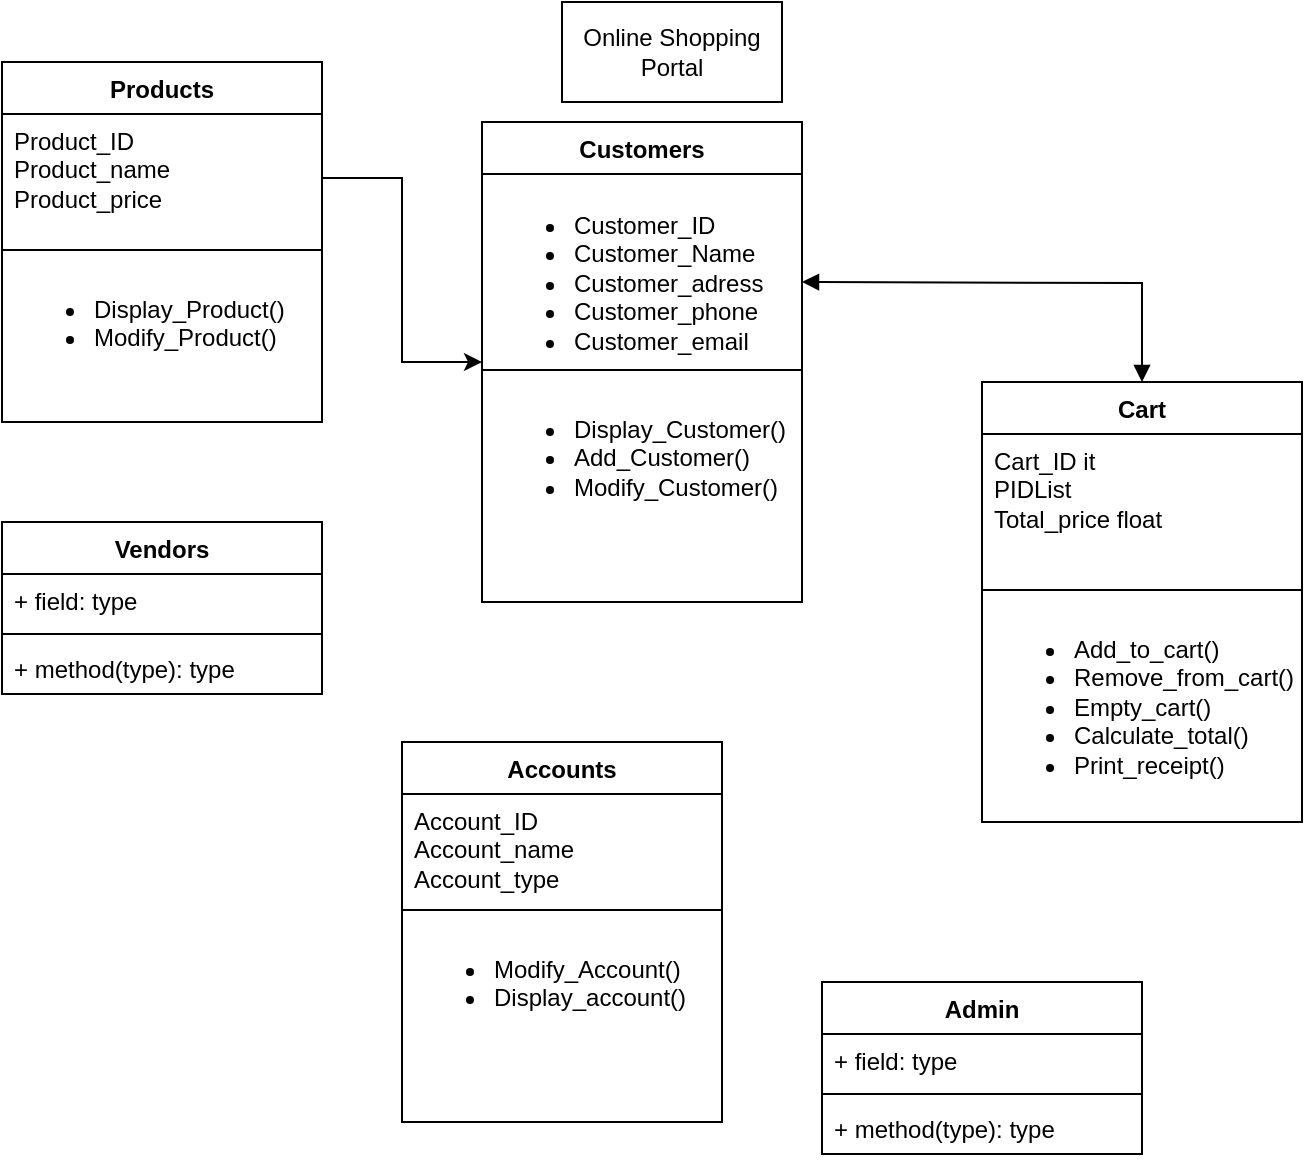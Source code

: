 <mxfile version="28.2.5">
  <diagram name="Page-1" id="0u6HGDg7FDu4NoGJM2ji">
    <mxGraphModel dx="1426" dy="777" grid="1" gridSize="10" guides="1" tooltips="1" connect="1" arrows="1" fold="1" page="1" pageScale="1" pageWidth="850" pageHeight="1100" math="0" shadow="0">
      <root>
        <mxCell id="0" />
        <mxCell id="1" parent="0" />
        <mxCell id="10VGfmtUB-D50xUwxs1r-21" value="Accounts" style="swimlane;fontStyle=1;align=center;verticalAlign=top;childLayout=stackLayout;horizontal=1;startSize=26;horizontalStack=0;resizeParent=1;resizeParentMax=0;resizeLast=0;collapsible=1;marginBottom=0;whiteSpace=wrap;html=1;" vertex="1" parent="1">
          <mxGeometry x="280" y="390" width="160" height="190" as="geometry" />
        </mxCell>
        <mxCell id="10VGfmtUB-D50xUwxs1r-22" value="Account_ID&lt;div&gt;Account_name&lt;/div&gt;&lt;div&gt;Account_type&lt;/div&gt;" style="text;strokeColor=none;fillColor=none;align=left;verticalAlign=top;spacingLeft=4;spacingRight=4;overflow=hidden;rotatable=0;points=[[0,0.5],[1,0.5]];portConstraint=eastwest;whiteSpace=wrap;html=1;" vertex="1" parent="10VGfmtUB-D50xUwxs1r-21">
          <mxGeometry y="26" width="160" height="54" as="geometry" />
        </mxCell>
        <mxCell id="10VGfmtUB-D50xUwxs1r-23" value="" style="line;strokeWidth=1;fillColor=none;align=left;verticalAlign=middle;spacingTop=-1;spacingLeft=3;spacingRight=3;rotatable=0;labelPosition=right;points=[];portConstraint=eastwest;strokeColor=inherit;" vertex="1" parent="10VGfmtUB-D50xUwxs1r-21">
          <mxGeometry y="80" width="160" height="8" as="geometry" />
        </mxCell>
        <mxCell id="10VGfmtUB-D50xUwxs1r-24" value="&lt;ul&gt;&lt;li&gt;Modify_Account()&lt;/li&gt;&lt;li&gt;Display_account()&lt;/li&gt;&lt;/ul&gt;" style="text;strokeColor=none;fillColor=none;align=left;verticalAlign=top;spacingLeft=4;spacingRight=4;overflow=hidden;rotatable=0;points=[[0,0.5],[1,0.5]];portConstraint=eastwest;whiteSpace=wrap;html=1;" vertex="1" parent="10VGfmtUB-D50xUwxs1r-21">
          <mxGeometry y="88" width="160" height="102" as="geometry" />
        </mxCell>
        <mxCell id="10VGfmtUB-D50xUwxs1r-25" value="Admin" style="swimlane;fontStyle=1;align=center;verticalAlign=top;childLayout=stackLayout;horizontal=1;startSize=26;horizontalStack=0;resizeParent=1;resizeParentMax=0;resizeLast=0;collapsible=1;marginBottom=0;whiteSpace=wrap;html=1;" vertex="1" parent="1">
          <mxGeometry x="490" y="510" width="160" height="86" as="geometry" />
        </mxCell>
        <mxCell id="10VGfmtUB-D50xUwxs1r-26" value="+ field: type" style="text;strokeColor=none;fillColor=none;align=left;verticalAlign=top;spacingLeft=4;spacingRight=4;overflow=hidden;rotatable=0;points=[[0,0.5],[1,0.5]];portConstraint=eastwest;whiteSpace=wrap;html=1;" vertex="1" parent="10VGfmtUB-D50xUwxs1r-25">
          <mxGeometry y="26" width="160" height="26" as="geometry" />
        </mxCell>
        <mxCell id="10VGfmtUB-D50xUwxs1r-27" value="" style="line;strokeWidth=1;fillColor=none;align=left;verticalAlign=middle;spacingTop=-1;spacingLeft=3;spacingRight=3;rotatable=0;labelPosition=right;points=[];portConstraint=eastwest;strokeColor=inherit;" vertex="1" parent="10VGfmtUB-D50xUwxs1r-25">
          <mxGeometry y="52" width="160" height="8" as="geometry" />
        </mxCell>
        <mxCell id="10VGfmtUB-D50xUwxs1r-28" value="+ method(type): type" style="text;strokeColor=none;fillColor=none;align=left;verticalAlign=top;spacingLeft=4;spacingRight=4;overflow=hidden;rotatable=0;points=[[0,0.5],[1,0.5]];portConstraint=eastwest;whiteSpace=wrap;html=1;" vertex="1" parent="10VGfmtUB-D50xUwxs1r-25">
          <mxGeometry y="60" width="160" height="26" as="geometry" />
        </mxCell>
        <mxCell id="10VGfmtUB-D50xUwxs1r-34" value="Vendors" style="swimlane;fontStyle=1;align=center;verticalAlign=top;childLayout=stackLayout;horizontal=1;startSize=26;horizontalStack=0;resizeParent=1;resizeParentMax=0;resizeLast=0;collapsible=1;marginBottom=0;whiteSpace=wrap;html=1;" vertex="1" parent="1">
          <mxGeometry x="80" y="280" width="160" height="86" as="geometry" />
        </mxCell>
        <mxCell id="10VGfmtUB-D50xUwxs1r-35" value="+ field: type" style="text;strokeColor=none;fillColor=none;align=left;verticalAlign=top;spacingLeft=4;spacingRight=4;overflow=hidden;rotatable=0;points=[[0,0.5],[1,0.5]];portConstraint=eastwest;whiteSpace=wrap;html=1;" vertex="1" parent="10VGfmtUB-D50xUwxs1r-34">
          <mxGeometry y="26" width="160" height="26" as="geometry" />
        </mxCell>
        <mxCell id="10VGfmtUB-D50xUwxs1r-36" value="" style="line;strokeWidth=1;fillColor=none;align=left;verticalAlign=middle;spacingTop=-1;spacingLeft=3;spacingRight=3;rotatable=0;labelPosition=right;points=[];portConstraint=eastwest;strokeColor=inherit;" vertex="1" parent="10VGfmtUB-D50xUwxs1r-34">
          <mxGeometry y="52" width="160" height="8" as="geometry" />
        </mxCell>
        <mxCell id="10VGfmtUB-D50xUwxs1r-37" value="+ method(type): type" style="text;strokeColor=none;fillColor=none;align=left;verticalAlign=top;spacingLeft=4;spacingRight=4;overflow=hidden;rotatable=0;points=[[0,0.5],[1,0.5]];portConstraint=eastwest;whiteSpace=wrap;html=1;" vertex="1" parent="10VGfmtUB-D50xUwxs1r-34">
          <mxGeometry y="60" width="160" height="26" as="geometry" />
        </mxCell>
        <mxCell id="10VGfmtUB-D50xUwxs1r-38" value="Cart" style="swimlane;fontStyle=1;align=center;verticalAlign=top;childLayout=stackLayout;horizontal=1;startSize=26;horizontalStack=0;resizeParent=1;resizeParentMax=0;resizeLast=0;collapsible=1;marginBottom=0;whiteSpace=wrap;html=1;" vertex="1" parent="1">
          <mxGeometry x="570" y="210" width="160" height="220" as="geometry" />
        </mxCell>
        <mxCell id="10VGfmtUB-D50xUwxs1r-39" value="Cart_ID it&lt;div&gt;&lt;span style=&quot;background-color: transparent; color: light-dark(rgb(0, 0, 0), rgb(255, 255, 255));&quot;&gt;PIDList&lt;/span&gt;&lt;div&gt;Total_price float&lt;/div&gt;&lt;/div&gt;" style="text;strokeColor=none;fillColor=none;align=left;verticalAlign=top;spacingLeft=4;spacingRight=4;overflow=hidden;rotatable=0;points=[[0,0.5],[1,0.5]];portConstraint=eastwest;whiteSpace=wrap;html=1;" vertex="1" parent="10VGfmtUB-D50xUwxs1r-38">
          <mxGeometry y="26" width="160" height="74" as="geometry" />
        </mxCell>
        <mxCell id="10VGfmtUB-D50xUwxs1r-40" value="" style="line;strokeWidth=1;fillColor=none;align=left;verticalAlign=middle;spacingTop=-1;spacingLeft=3;spacingRight=3;rotatable=0;labelPosition=right;points=[];portConstraint=eastwest;strokeColor=inherit;" vertex="1" parent="10VGfmtUB-D50xUwxs1r-38">
          <mxGeometry y="100" width="160" height="8" as="geometry" />
        </mxCell>
        <mxCell id="10VGfmtUB-D50xUwxs1r-41" value="&lt;ul&gt;&lt;li&gt;Add_to_cart()&lt;/li&gt;&lt;li&gt;Remove_from_cart()&lt;/li&gt;&lt;li&gt;Empty_cart()&lt;/li&gt;&lt;li&gt;Calculate_total()&lt;/li&gt;&lt;li&gt;Print_receipt()&lt;/li&gt;&lt;/ul&gt;" style="text;strokeColor=none;fillColor=none;align=left;verticalAlign=top;spacingLeft=4;spacingRight=4;overflow=hidden;rotatable=0;points=[[0,0.5],[1,0.5]];portConstraint=eastwest;whiteSpace=wrap;html=1;" vertex="1" parent="10VGfmtUB-D50xUwxs1r-38">
          <mxGeometry y="108" width="160" height="112" as="geometry" />
        </mxCell>
        <mxCell id="10VGfmtUB-D50xUwxs1r-42" value="Customers" style="swimlane;fontStyle=1;align=center;verticalAlign=top;childLayout=stackLayout;horizontal=1;startSize=26;horizontalStack=0;resizeParent=1;resizeParentMax=0;resizeLast=0;collapsible=1;marginBottom=0;whiteSpace=wrap;html=1;" vertex="1" parent="1">
          <mxGeometry x="320" y="80" width="160" height="240" as="geometry" />
        </mxCell>
        <mxCell id="10VGfmtUB-D50xUwxs1r-43" value="&lt;ul&gt;&lt;li&gt;Customer_ID&lt;/li&gt;&lt;li&gt;Customer_Name&lt;/li&gt;&lt;li&gt;Customer_adress&lt;/li&gt;&lt;li&gt;Customer_phone&lt;/li&gt;&lt;li&gt;Customer_email&lt;/li&gt;&lt;/ul&gt;" style="text;strokeColor=none;fillColor=none;align=left;verticalAlign=top;spacingLeft=4;spacingRight=4;overflow=hidden;rotatable=0;points=[[0,0.5],[1,0.5]];portConstraint=eastwest;whiteSpace=wrap;html=1;" vertex="1" parent="10VGfmtUB-D50xUwxs1r-42">
          <mxGeometry y="26" width="160" height="94" as="geometry" />
        </mxCell>
        <mxCell id="10VGfmtUB-D50xUwxs1r-44" value="" style="line;strokeWidth=1;fillColor=none;align=left;verticalAlign=middle;spacingTop=-1;spacingLeft=3;spacingRight=3;rotatable=0;labelPosition=right;points=[];portConstraint=eastwest;strokeColor=inherit;" vertex="1" parent="10VGfmtUB-D50xUwxs1r-42">
          <mxGeometry y="120" width="160" height="8" as="geometry" />
        </mxCell>
        <mxCell id="10VGfmtUB-D50xUwxs1r-45" value="&lt;ul&gt;&lt;li&gt;Display_Customer()&lt;/li&gt;&lt;li&gt;Add_Customer()&lt;/li&gt;&lt;li&gt;Modify_Customer()&lt;/li&gt;&lt;/ul&gt;" style="text;strokeColor=none;fillColor=none;align=left;verticalAlign=top;spacingLeft=4;spacingRight=4;overflow=hidden;rotatable=0;points=[[0,0.5],[1,0.5]];portConstraint=eastwest;whiteSpace=wrap;html=1;" vertex="1" parent="10VGfmtUB-D50xUwxs1r-42">
          <mxGeometry y="128" width="160" height="112" as="geometry" />
        </mxCell>
        <mxCell id="10VGfmtUB-D50xUwxs1r-47" value="Online Shopping Portal" style="html=1;whiteSpace=wrap;" vertex="1" parent="1">
          <mxGeometry x="360" y="20" width="110" height="50" as="geometry" />
        </mxCell>
        <mxCell id="10VGfmtUB-D50xUwxs1r-58" value="Products" style="swimlane;fontStyle=1;align=center;verticalAlign=top;childLayout=stackLayout;horizontal=1;startSize=26;horizontalStack=0;resizeParent=1;resizeParentMax=0;resizeLast=0;collapsible=1;marginBottom=0;whiteSpace=wrap;html=1;" vertex="1" parent="1">
          <mxGeometry x="80" y="50" width="160" height="180" as="geometry" />
        </mxCell>
        <mxCell id="10VGfmtUB-D50xUwxs1r-59" value="Product_ID&lt;div&gt;Product_name&lt;/div&gt;&lt;div&gt;Product_price&lt;/div&gt;" style="text;strokeColor=none;fillColor=none;align=left;verticalAlign=top;spacingLeft=4;spacingRight=4;overflow=hidden;rotatable=0;points=[[0,0.5],[1,0.5]];portConstraint=eastwest;whiteSpace=wrap;html=1;" vertex="1" parent="10VGfmtUB-D50xUwxs1r-58">
          <mxGeometry y="26" width="160" height="64" as="geometry" />
        </mxCell>
        <mxCell id="10VGfmtUB-D50xUwxs1r-60" value="" style="line;strokeWidth=1;fillColor=none;align=left;verticalAlign=middle;spacingTop=-1;spacingLeft=3;spacingRight=3;rotatable=0;labelPosition=right;points=[];portConstraint=eastwest;strokeColor=inherit;" vertex="1" parent="10VGfmtUB-D50xUwxs1r-58">
          <mxGeometry y="90" width="160" height="8" as="geometry" />
        </mxCell>
        <mxCell id="10VGfmtUB-D50xUwxs1r-61" value="&lt;ul&gt;&lt;li&gt;Display_Product()&lt;/li&gt;&lt;li&gt;Modify_Product()&lt;/li&gt;&lt;/ul&gt;" style="text;strokeColor=none;fillColor=none;align=left;verticalAlign=top;spacingLeft=4;spacingRight=4;overflow=hidden;rotatable=0;points=[[0,0.5],[1,0.5]];portConstraint=eastwest;whiteSpace=wrap;html=1;" vertex="1" parent="10VGfmtUB-D50xUwxs1r-58">
          <mxGeometry y="98" width="160" height="82" as="geometry" />
        </mxCell>
        <mxCell id="10VGfmtUB-D50xUwxs1r-62" style="edgeStyle=orthogonalEdgeStyle;rounded=0;orthogonalLoop=1;jettySize=auto;html=1;" edge="1" parent="1" source="10VGfmtUB-D50xUwxs1r-59" target="10VGfmtUB-D50xUwxs1r-42">
          <mxGeometry relative="1" as="geometry" />
        </mxCell>
        <mxCell id="10VGfmtUB-D50xUwxs1r-65" value="" style="endArrow=block;startArrow=block;endFill=1;startFill=1;html=1;rounded=0;entryX=0.5;entryY=0;entryDx=0;entryDy=0;edgeStyle=orthogonalEdgeStyle;" edge="1" parent="1" target="10VGfmtUB-D50xUwxs1r-38">
          <mxGeometry width="160" relative="1" as="geometry">
            <mxPoint x="480" y="160" as="sourcePoint" />
            <mxPoint x="640" y="160" as="targetPoint" />
          </mxGeometry>
        </mxCell>
      </root>
    </mxGraphModel>
  </diagram>
</mxfile>
